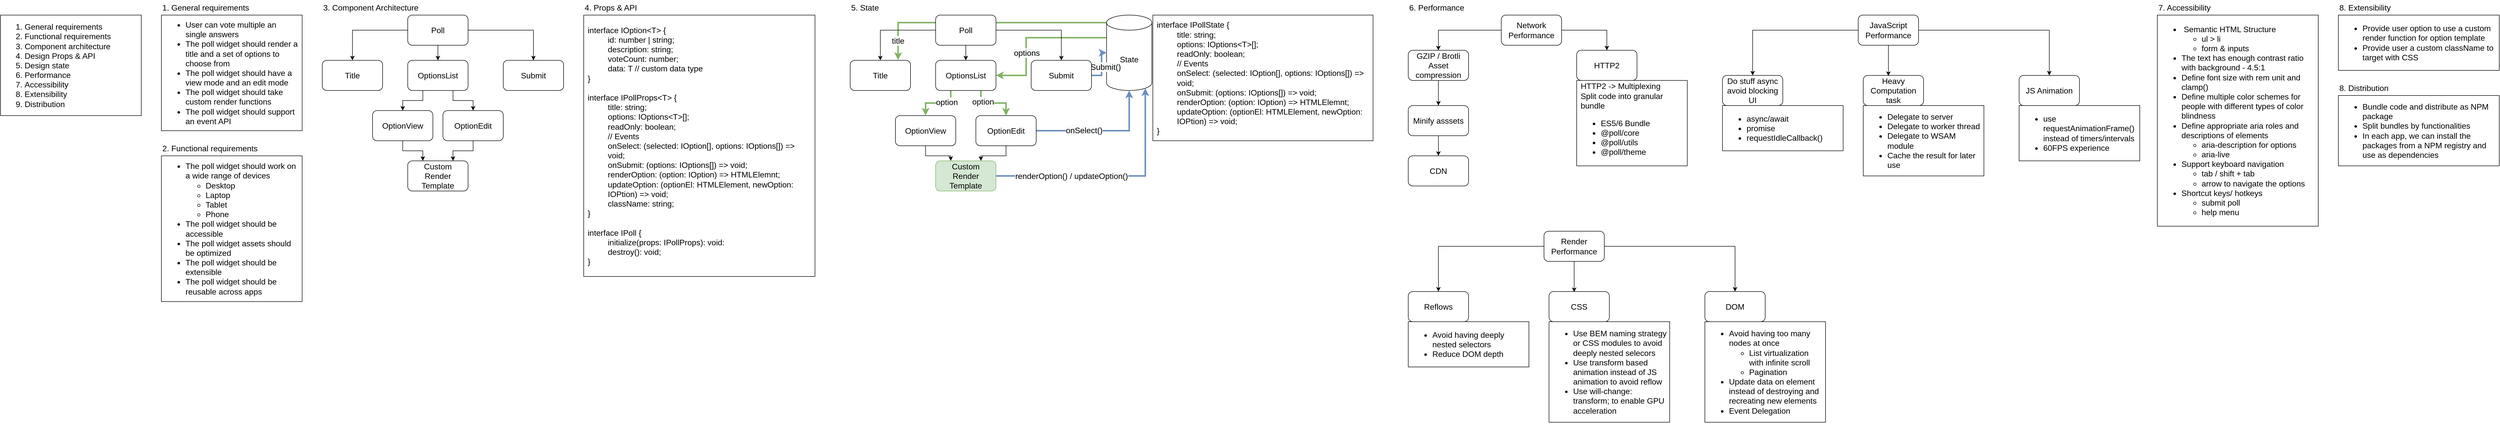 <mxfile version="17.4.4" type="device"><diagram id="PBJTSZXWgF_PM7YY_W1W" name="Page-1"><mxGraphModel dx="1275" dy="1084" grid="1" gridSize="10" guides="1" tooltips="1" connect="1" arrows="1" fold="1" page="1" pageScale="1" pageWidth="850" pageHeight="1100" math="0" shadow="0"><root><mxCell id="0"/><mxCell id="1" parent="0"/><mxCell id="9Xt5HVmwZbEDInVpU6zi-1" value="&amp;nbsp; &amp;nbsp;&amp;nbsp;" style="text;html=1;strokeColor=none;fillColor=none;align=left;verticalAlign=middle;whiteSpace=wrap;rounded=0;fontSize=16;" vertex="1" parent="1"><mxGeometry x="40" y="10" width="280" height="30" as="geometry"/></mxCell><mxCell id="9Xt5HVmwZbEDInVpU6zi-2" value="&lt;ol&gt;&lt;li&gt;&lt;font style=&quot;font-size: 16px&quot;&gt;General requirements&lt;/font&gt;&lt;/li&gt;&lt;li&gt;Functional requirements&lt;/li&gt;&lt;li&gt;Component architecture&lt;/li&gt;&lt;li&gt;Design Props &amp;amp; API&lt;/li&gt;&lt;li&gt;Design state&lt;/li&gt;&lt;li&gt;Performance&lt;/li&gt;&lt;li&gt;Accessibility&lt;/li&gt;&lt;li&gt;Extensibility&lt;/li&gt;&lt;li&gt;Distribution&lt;/li&gt;&lt;/ol&gt;" style="rounded=0;whiteSpace=wrap;html=1;align=left;spacing=8;fontSize=16;strokeWidth=1;" vertex="1" parent="1"><mxGeometry x="40" y="40" width="280" height="200" as="geometry"/></mxCell><mxCell id="9Xt5HVmwZbEDInVpU6zi-3" value="1. General requirements" style="text;html=1;strokeColor=none;fillColor=none;align=left;verticalAlign=middle;whiteSpace=wrap;rounded=0;fontSize=16;" vertex="1" parent="1"><mxGeometry x="360" y="10" width="280" height="30" as="geometry"/></mxCell><mxCell id="9Xt5HVmwZbEDInVpU6zi-4" value="&lt;ul&gt;&lt;li&gt;User can vote multiple an single answers&lt;/li&gt;&lt;li&gt;The poll widget should render a title and a set of options to choose from&lt;/li&gt;&lt;li&gt;The poll widget should have a view mode and an edit mode&lt;/li&gt;&lt;li&gt;The poll widget should take custom render functions&lt;/li&gt;&lt;li&gt;The poll widget should support an event API&lt;/li&gt;&lt;/ul&gt;" style="rounded=0;whiteSpace=wrap;html=1;align=left;spacing=8;fontSize=16;strokeWidth=1;" vertex="1" parent="1"><mxGeometry x="360" y="40" width="280" height="230" as="geometry"/></mxCell><mxCell id="9Xt5HVmwZbEDInVpU6zi-5" value="2. Functional requirements" style="text;html=1;strokeColor=none;fillColor=none;align=left;verticalAlign=middle;whiteSpace=wrap;rounded=0;fontSize=16;" vertex="1" parent="1"><mxGeometry x="360" y="290" width="280" height="30" as="geometry"/></mxCell><mxCell id="9Xt5HVmwZbEDInVpU6zi-6" value="&lt;ul&gt;&lt;li&gt;The poll widget should work on a wide range of devices&lt;/li&gt;&lt;ul&gt;&lt;li&gt;Desktop&lt;/li&gt;&lt;li&gt;Laptop&lt;/li&gt;&lt;li&gt;Tablet&lt;/li&gt;&lt;li&gt;Phone&lt;/li&gt;&lt;/ul&gt;&lt;li&gt;The poll widget should be accessible&lt;/li&gt;&lt;li&gt;The poll widget assets should be optimized&lt;/li&gt;&lt;li&gt;The poll widget should be extensible&lt;/li&gt;&lt;li&gt;The poll widget should be reusable across apps&lt;/li&gt;&lt;/ul&gt;" style="rounded=0;whiteSpace=wrap;html=1;align=left;spacing=8;fontSize=16;strokeWidth=1;" vertex="1" parent="1"><mxGeometry x="360" y="320" width="280" height="290" as="geometry"/></mxCell><mxCell id="9Xt5HVmwZbEDInVpU6zi-8" value="3. Component Architecture" style="text;html=1;strokeColor=none;fillColor=none;align=left;verticalAlign=middle;whiteSpace=wrap;rounded=0;fontSize=16;" vertex="1" parent="1"><mxGeometry x="680" y="10" width="280" height="30" as="geometry"/></mxCell><mxCell id="9Xt5HVmwZbEDInVpU6zi-20" value="4. Props &amp;amp; API" style="text;html=1;strokeColor=none;fillColor=none;align=left;verticalAlign=middle;whiteSpace=wrap;rounded=0;fontSize=16;" vertex="1" parent="1"><mxGeometry x="1200" y="10" width="280" height="30" as="geometry"/></mxCell><mxCell id="9Xt5HVmwZbEDInVpU6zi-21" value="&lt;div&gt;interface IOption&amp;lt;T&amp;gt; {&lt;/div&gt;&lt;blockquote style=&quot;margin: 0 0 0 40px ; border: none ; padding: 0px&quot;&gt;&lt;div&gt;id: number | string;&lt;/div&gt;&lt;div&gt;description: string;&lt;/div&gt;&lt;div&gt;voteCount: number;&lt;/div&gt;&lt;div&gt;data: T // custom data type&lt;/div&gt;&lt;/blockquote&gt;&lt;div&gt;}&lt;/div&gt;&lt;div&gt;&lt;br&gt;&lt;/div&gt;&lt;div&gt;interface IPollProps&amp;lt;T&amp;gt; {&lt;/div&gt;&lt;blockquote style=&quot;margin: 0 0 0 40px ; border: none ; padding: 0px&quot;&gt;&lt;div&gt;title: string;&lt;/div&gt;&lt;div&gt;options: IOptions&amp;lt;T&amp;gt;[];&lt;/div&gt;&lt;div&gt;readOnly: boolean;&lt;/div&gt;&lt;div&gt;// Events&lt;/div&gt;&lt;div&gt;onSelect: (selected: IOption[], options: IOptions[]) =&amp;gt; void;&lt;/div&gt;&lt;div&gt;onSubmit: (options: IOptions[]) =&amp;gt; void;&lt;/div&gt;&lt;div&gt;renderOption: (option: IOption) =&amp;gt; HTMLElemnt;&lt;/div&gt;&lt;div&gt;updateOption: (optionEl: HTMLElement, newOption: IOPtion) =&amp;gt; void;&lt;/div&gt;&lt;div&gt;className: string;&lt;/div&gt;&lt;/blockquote&gt;&lt;div&gt;}&lt;/div&gt;&lt;div&gt;&lt;br&gt;&lt;/div&gt;&lt;div&gt;interface IPoll {&lt;/div&gt;&lt;blockquote style=&quot;margin: 0 0 0 40px ; border: none ; padding: 0px&quot;&gt;&lt;div&gt;initialize(props: IPollProps): void:&lt;/div&gt;&lt;div&gt;destroy(): void;&lt;/div&gt;&lt;/blockquote&gt;&lt;div&gt;}&lt;/div&gt;" style="rounded=0;whiteSpace=wrap;html=1;align=left;spacing=8;fontSize=16;strokeWidth=1;" vertex="1" parent="1"><mxGeometry x="1200" y="40" width="460" height="520" as="geometry"/></mxCell><mxCell id="9Xt5HVmwZbEDInVpU6zi-35" value="5. State" style="text;html=1;strokeColor=none;fillColor=none;align=left;verticalAlign=middle;whiteSpace=wrap;rounded=0;fontSize=16;" vertex="1" parent="1"><mxGeometry x="1730" y="10" width="280" height="30" as="geometry"/></mxCell><mxCell id="9Xt5HVmwZbEDInVpU6zi-39" style="edgeStyle=orthogonalEdgeStyle;rounded=0;orthogonalLoop=1;jettySize=auto;html=1;exitX=0;exitY=0;exitDx=0;exitDy=45;exitPerimeter=0;entryX=1;entryY=0.5;entryDx=0;entryDy=0;fontSize=16;strokeWidth=3;fillColor=#d5e8d4;strokeColor=#82b366;" edge="1" parent="1" source="9Xt5HVmwZbEDInVpU6zi-37" target="9Xt5HVmwZbEDInVpU6zi-27"><mxGeometry relative="1" as="geometry"><Array as="points"><mxPoint x="2080" y="85"/><mxPoint x="2080" y="160"/></Array></mxGeometry></mxCell><mxCell id="9Xt5HVmwZbEDInVpU6zi-40" value="&lt;span style=&quot;text-align: left ; background-color: rgb(248 , 249 , 250)&quot;&gt;options&lt;/span&gt;" style="edgeLabel;html=1;align=center;verticalAlign=middle;resizable=0;points=[];fontSize=16;" vertex="1" connectable="0" parent="9Xt5HVmwZbEDInVpU6zi-39"><mxGeometry x="0.288" y="1" relative="1" as="geometry"><mxPoint as="offset"/></mxGeometry></mxCell><mxCell id="9Xt5HVmwZbEDInVpU6zi-44" style="edgeStyle=orthogonalEdgeStyle;rounded=0;orthogonalLoop=1;jettySize=auto;html=1;exitX=0;exitY=0;exitDx=0;exitDy=15;exitPerimeter=0;entryX=0.794;entryY=-0.011;entryDx=0;entryDy=0;entryPerimeter=0;fontSize=16;strokeWidth=3;fillColor=#d5e8d4;strokeColor=#82b366;" edge="1" parent="1" source="9Xt5HVmwZbEDInVpU6zi-37" target="9Xt5HVmwZbEDInVpU6zi-25"><mxGeometry relative="1" as="geometry"/></mxCell><mxCell id="9Xt5HVmwZbEDInVpU6zi-45" value="title" style="edgeLabel;html=1;align=center;verticalAlign=middle;resizable=0;points=[];fontSize=16;" vertex="1" connectable="0" parent="9Xt5HVmwZbEDInVpU6zi-44"><mxGeometry x="0.817" y="-1" relative="1" as="geometry"><mxPoint y="6" as="offset"/></mxGeometry></mxCell><mxCell id="9Xt5HVmwZbEDInVpU6zi-37" value="State" style="shape=cylinder3;whiteSpace=wrap;html=1;boundedLbl=1;backgroundOutline=1;size=15;fontSize=16;" vertex="1" parent="1"><mxGeometry x="2240" y="40" width="90" height="150" as="geometry"/></mxCell><mxCell id="9Xt5HVmwZbEDInVpU6zi-38" value="&lt;div&gt;interface IPollState {&lt;/div&gt;&lt;blockquote style=&quot;margin: 0 0 0 40px ; border: none ; padding: 0px&quot;&gt;&lt;div&gt;title: string;&lt;/div&gt;&lt;div&gt;options: IOptions&amp;lt;T&amp;gt;[];&lt;/div&gt;&lt;div&gt;readOnly: boolean;&lt;br&gt;&lt;/div&gt;&lt;div&gt;// Events&lt;/div&gt;&lt;div&gt;onSelect: (selected: IOption[], options: IOptions[]) =&amp;gt; void;&lt;/div&gt;&lt;div&gt;onSubmit: (options: IOptions[]) =&amp;gt; void;&lt;/div&gt;&lt;div&gt;renderOption: (option: IOption) =&amp;gt; HTMLElemnt;&lt;/div&gt;&lt;div&gt;updateOption: (optionEl: HTMLElement, newOption: IOPtion) =&amp;gt; void;&lt;/div&gt;&lt;/blockquote&gt;&lt;div&gt;}&lt;/div&gt;" style="rounded=0;whiteSpace=wrap;html=1;fontSize=16;spacing=8;align=left;" vertex="1" parent="1"><mxGeometry x="2332" y="40" width="438" height="250" as="geometry"/></mxCell><mxCell id="9Xt5HVmwZbEDInVpU6zi-42" style="edgeStyle=orthogonalEdgeStyle;rounded=0;orthogonalLoop=1;jettySize=auto;html=1;exitX=1;exitY=0.5;exitDx=0;exitDy=0;entryX=0.855;entryY=1;entryDx=0;entryDy=-4.35;entryPerimeter=0;fontSize=16;strokeWidth=3;fillColor=#dae8fc;strokeColor=#6c8ebf;" edge="1" parent="1" source="9Xt5HVmwZbEDInVpU6zi-31" target="9Xt5HVmwZbEDInVpU6zi-37"><mxGeometry relative="1" as="geometry"/></mxCell><mxCell id="9Xt5HVmwZbEDInVpU6zi-43" value="renderOption() / updateOption()" style="edgeLabel;html=1;align=center;verticalAlign=middle;resizable=0;points=[];fontSize=16;" vertex="1" connectable="0" parent="9Xt5HVmwZbEDInVpU6zi-42"><mxGeometry x="-0.858" relative="1" as="geometry"><mxPoint x="116" as="offset"/></mxGeometry></mxCell><mxCell id="9Xt5HVmwZbEDInVpU6zi-46" style="edgeStyle=orthogonalEdgeStyle;rounded=0;orthogonalLoop=1;jettySize=auto;html=1;fontSize=16;strokeWidth=3;fillColor=#dae8fc;strokeColor=#6c8ebf;exitX=1;exitY=0.5;exitDx=0;exitDy=0;" edge="1" parent="1" source="9Xt5HVmwZbEDInVpU6zi-103" target="9Xt5HVmwZbEDInVpU6zi-37"><mxGeometry relative="1" as="geometry"><mxPoint x="2150" y="270" as="sourcePoint"/></mxGeometry></mxCell><mxCell id="9Xt5HVmwZbEDInVpU6zi-47" value="&lt;span style=&quot;text-align: left ; background-color: rgb(248 , 249 , 250)&quot;&gt;onSelect()&lt;/span&gt;" style="edgeLabel;html=1;align=center;verticalAlign=middle;resizable=0;points=[];fontSize=16;" vertex="1" connectable="0" parent="9Xt5HVmwZbEDInVpU6zi-46"><mxGeometry x="-0.282" y="1" relative="1" as="geometry"><mxPoint as="offset"/></mxGeometry></mxCell><mxCell id="9Xt5HVmwZbEDInVpU6zi-48" style="edgeStyle=orthogonalEdgeStyle;rounded=0;orthogonalLoop=1;jettySize=auto;html=1;exitX=1;exitY=0.5;exitDx=0;exitDy=0;fontSize=16;strokeWidth=3;fillColor=#dae8fc;strokeColor=#6c8ebf;" edge="1" parent="1" source="9Xt5HVmwZbEDInVpU6zi-33" target="9Xt5HVmwZbEDInVpU6zi-37"><mxGeometry relative="1" as="geometry"/></mxCell><mxCell id="9Xt5HVmwZbEDInVpU6zi-49" value="&lt;span style=&quot;text-align: left ; background-color: rgb(248 , 249 , 250)&quot;&gt;onSubmit()&lt;/span&gt;" style="edgeLabel;html=1;align=center;verticalAlign=middle;resizable=0;points=[];fontSize=16;" vertex="1" connectable="0" parent="9Xt5HVmwZbEDInVpU6zi-48"><mxGeometry x="0.003" y="1" relative="1" as="geometry"><mxPoint as="offset"/></mxGeometry></mxCell><mxCell id="9Xt5HVmwZbEDInVpU6zi-50" value="6. Performance" style="text;html=1;strokeColor=none;fillColor=none;align=left;verticalAlign=middle;whiteSpace=wrap;rounded=0;fontSize=16;" vertex="1" parent="1"><mxGeometry x="2840" y="10" width="280" height="30" as="geometry"/></mxCell><mxCell id="9Xt5HVmwZbEDInVpU6zi-56" style="edgeStyle=orthogonalEdgeStyle;rounded=0;orthogonalLoop=1;jettySize=auto;html=1;exitX=0;exitY=0.5;exitDx=0;exitDy=0;entryX=0.5;entryY=0;entryDx=0;entryDy=0;fontSize=16;strokeWidth=1;" edge="1" parent="1" source="9Xt5HVmwZbEDInVpU6zi-51" target="9Xt5HVmwZbEDInVpU6zi-53"><mxGeometry relative="1" as="geometry"/></mxCell><mxCell id="9Xt5HVmwZbEDInVpU6zi-61" style="edgeStyle=orthogonalEdgeStyle;rounded=0;orthogonalLoop=1;jettySize=auto;html=1;exitX=1;exitY=0.5;exitDx=0;exitDy=0;entryX=0.5;entryY=0;entryDx=0;entryDy=0;fontSize=16;strokeWidth=1;" edge="1" parent="1" source="9Xt5HVmwZbEDInVpU6zi-51" target="9Xt5HVmwZbEDInVpU6zi-57"><mxGeometry relative="1" as="geometry"/></mxCell><mxCell id="9Xt5HVmwZbEDInVpU6zi-51" value="Network&lt;br&gt;Performance" style="rounded=1;whiteSpace=wrap;html=1;fontSize=16;" vertex="1" parent="1"><mxGeometry x="3025" y="40" width="120" height="60" as="geometry"/></mxCell><mxCell id="9Xt5HVmwZbEDInVpU6zi-55" value="" style="edgeStyle=orthogonalEdgeStyle;rounded=0;orthogonalLoop=1;jettySize=auto;html=1;fontSize=16;strokeWidth=1;" edge="1" parent="1" source="9Xt5HVmwZbEDInVpU6zi-53" target="9Xt5HVmwZbEDInVpU6zi-54"><mxGeometry relative="1" as="geometry"/></mxCell><mxCell id="9Xt5HVmwZbEDInVpU6zi-53" value="GZIP / Brotli&lt;br&gt;Asset compression" style="rounded=1;whiteSpace=wrap;html=1;fontSize=16;" vertex="1" parent="1"><mxGeometry x="2840" y="110" width="120" height="60" as="geometry"/></mxCell><mxCell id="9Xt5HVmwZbEDInVpU6zi-79" value="" style="edgeStyle=orthogonalEdgeStyle;rounded=0;orthogonalLoop=1;jettySize=auto;html=1;fontSize=16;strokeWidth=1;" edge="1" parent="1" source="9Xt5HVmwZbEDInVpU6zi-54" target="9Xt5HVmwZbEDInVpU6zi-78"><mxGeometry relative="1" as="geometry"/></mxCell><mxCell id="9Xt5HVmwZbEDInVpU6zi-54" value="Minify asssets" style="whiteSpace=wrap;html=1;fontSize=16;rounded=1;" vertex="1" parent="1"><mxGeometry x="2840" y="220" width="120" height="60" as="geometry"/></mxCell><mxCell id="9Xt5HVmwZbEDInVpU6zi-57" value="HTTP2" style="rounded=1;whiteSpace=wrap;html=1;fontSize=16;" vertex="1" parent="1"><mxGeometry x="3175" y="110" width="120" height="60" as="geometry"/></mxCell><mxCell id="9Xt5HVmwZbEDInVpU6zi-60" value="&lt;div&gt;HTTP2 -&amp;gt; Multiplexing&lt;/div&gt;&lt;div&gt;Split code into granular bundle&lt;/div&gt;&lt;div&gt;&lt;ul&gt;&lt;li&gt;ES5/6 Bundle&lt;/li&gt;&lt;li&gt;@poll/core&lt;/li&gt;&lt;li&gt;@poll/utils&lt;/li&gt;&lt;li&gt;@poll/theme&lt;/li&gt;&lt;/ul&gt;&lt;/div&gt;" style="rounded=0;whiteSpace=wrap;html=1;align=left;spacing=8;fontSize=16;strokeWidth=1;" vertex="1" parent="1"><mxGeometry x="3175" y="170" width="220" height="170" as="geometry"/></mxCell><mxCell id="9Xt5HVmwZbEDInVpU6zi-64" value="" style="edgeStyle=orthogonalEdgeStyle;rounded=0;orthogonalLoop=1;jettySize=auto;html=1;fontSize=16;strokeWidth=1;" edge="1" parent="1" source="9Xt5HVmwZbEDInVpU6zi-62" target="9Xt5HVmwZbEDInVpU6zi-63"><mxGeometry relative="1" as="geometry"/></mxCell><mxCell id="9Xt5HVmwZbEDInVpU6zi-74" style="edgeStyle=orthogonalEdgeStyle;rounded=0;orthogonalLoop=1;jettySize=auto;html=1;exitX=0.5;exitY=1;exitDx=0;exitDy=0;entryX=0.417;entryY=0.017;entryDx=0;entryDy=0;entryPerimeter=0;fontSize=16;strokeWidth=1;" edge="1" parent="1" source="9Xt5HVmwZbEDInVpU6zi-62" target="9Xt5HVmwZbEDInVpU6zi-71"><mxGeometry relative="1" as="geometry"/></mxCell><mxCell id="9Xt5HVmwZbEDInVpU6zi-77" style="edgeStyle=orthogonalEdgeStyle;rounded=0;orthogonalLoop=1;jettySize=auto;html=1;exitX=1;exitY=0.5;exitDx=0;exitDy=0;fontSize=16;strokeWidth=1;" edge="1" parent="1" source="9Xt5HVmwZbEDInVpU6zi-62" target="9Xt5HVmwZbEDInVpU6zi-75"><mxGeometry relative="1" as="geometry"/></mxCell><mxCell id="9Xt5HVmwZbEDInVpU6zi-62" value="Render&lt;br&gt;Performance" style="rounded=1;whiteSpace=wrap;html=1;fontSize=16;" vertex="1" parent="1"><mxGeometry x="3110" y="470" width="120" height="60" as="geometry"/></mxCell><mxCell id="9Xt5HVmwZbEDInVpU6zi-63" value="Reflows" style="whiteSpace=wrap;html=1;fontSize=16;rounded=1;" vertex="1" parent="1"><mxGeometry x="2840" y="590" width="120" height="60" as="geometry"/></mxCell><mxCell id="9Xt5HVmwZbEDInVpU6zi-70" value="&lt;ul&gt;&lt;li&gt;Avoid having deeply nested selectors&lt;/li&gt;&lt;li&gt;Reduce DOM depth&lt;/li&gt;&lt;/ul&gt;" style="rounded=0;whiteSpace=wrap;html=1;align=left;spacing=8;fontSize=16;strokeWidth=1;" vertex="1" parent="1"><mxGeometry x="2840" y="650" width="240" height="90" as="geometry"/></mxCell><mxCell id="9Xt5HVmwZbEDInVpU6zi-71" value="CSS" style="whiteSpace=wrap;html=1;fontSize=16;rounded=1;" vertex="1" parent="1"><mxGeometry x="3120" y="590" width="120" height="60" as="geometry"/></mxCell><mxCell id="9Xt5HVmwZbEDInVpU6zi-72" value="&lt;ul&gt;&lt;li&gt;Use BEM naming strategy or CSS modules to avoid deeply nested selecors&lt;/li&gt;&lt;li&gt;Use transform based animation instead of JS animation to avoid reflow&lt;/li&gt;&lt;li&gt;Use will-change: transform; to enable GPU acceleration&lt;/li&gt;&lt;/ul&gt;" style="rounded=0;whiteSpace=wrap;html=1;align=left;spacing=8;fontSize=16;strokeWidth=1;" vertex="1" parent="1"><mxGeometry x="3120" y="650" width="240" height="200" as="geometry"/></mxCell><mxCell id="9Xt5HVmwZbEDInVpU6zi-75" value="DOM" style="whiteSpace=wrap;html=1;fontSize=16;rounded=1;" vertex="1" parent="1"><mxGeometry x="3430" y="590" width="120" height="60" as="geometry"/></mxCell><mxCell id="9Xt5HVmwZbEDInVpU6zi-76" value="&lt;ul&gt;&lt;li&gt;Avoid having too many nodes at once&lt;/li&gt;&lt;ul&gt;&lt;li&gt;List virtualization with infinite scroll&lt;/li&gt;&lt;li&gt;Pagination&lt;/li&gt;&lt;/ul&gt;&lt;li&gt;Update data on element instead of destroying and recreating new elements&lt;/li&gt;&lt;li&gt;Event Delegation&lt;/li&gt;&lt;/ul&gt;" style="rounded=0;whiteSpace=wrap;html=1;align=left;spacing=8;fontSize=16;strokeWidth=1;" vertex="1" parent="1"><mxGeometry x="3430" y="650" width="240" height="200" as="geometry"/></mxCell><mxCell id="9Xt5HVmwZbEDInVpU6zi-78" value="CDN" style="whiteSpace=wrap;html=1;fontSize=16;rounded=1;" vertex="1" parent="1"><mxGeometry x="2840" y="320" width="120" height="60" as="geometry"/></mxCell><mxCell id="9Xt5HVmwZbEDInVpU6zi-80" value="" style="edgeStyle=orthogonalEdgeStyle;rounded=0;orthogonalLoop=1;jettySize=auto;html=1;fontSize=16;strokeWidth=1;" edge="1" parent="1" source="9Xt5HVmwZbEDInVpU6zi-83" target="9Xt5HVmwZbEDInVpU6zi-84"><mxGeometry relative="1" as="geometry"/></mxCell><mxCell id="9Xt5HVmwZbEDInVpU6zi-81" style="edgeStyle=orthogonalEdgeStyle;rounded=0;orthogonalLoop=1;jettySize=auto;html=1;exitX=0.5;exitY=1;exitDx=0;exitDy=0;entryX=0.417;entryY=0.017;entryDx=0;entryDy=0;entryPerimeter=0;fontSize=16;strokeWidth=1;" edge="1" parent="1" source="9Xt5HVmwZbEDInVpU6zi-83" target="9Xt5HVmwZbEDInVpU6zi-86"><mxGeometry relative="1" as="geometry"/></mxCell><mxCell id="9Xt5HVmwZbEDInVpU6zi-82" style="edgeStyle=orthogonalEdgeStyle;rounded=0;orthogonalLoop=1;jettySize=auto;html=1;exitX=1;exitY=0.5;exitDx=0;exitDy=0;fontSize=16;strokeWidth=1;" edge="1" parent="1" source="9Xt5HVmwZbEDInVpU6zi-83" target="9Xt5HVmwZbEDInVpU6zi-88"><mxGeometry relative="1" as="geometry"/></mxCell><mxCell id="9Xt5HVmwZbEDInVpU6zi-83" value="JavaScript&lt;br&gt;Performance" style="rounded=1;whiteSpace=wrap;html=1;fontSize=16;" vertex="1" parent="1"><mxGeometry x="3735" y="40" width="120" height="60" as="geometry"/></mxCell><mxCell id="9Xt5HVmwZbEDInVpU6zi-84" value="Do stuff async&lt;br&gt;avoid blocking UI" style="whiteSpace=wrap;html=1;fontSize=16;rounded=1;" vertex="1" parent="1"><mxGeometry x="3465" y="160" width="120" height="60" as="geometry"/></mxCell><mxCell id="9Xt5HVmwZbEDInVpU6zi-85" value="&lt;ul&gt;&lt;li&gt;async/await&lt;/li&gt;&lt;li&gt;promise&lt;/li&gt;&lt;li&gt;requestIdleCallback()&lt;/li&gt;&lt;/ul&gt;" style="rounded=0;whiteSpace=wrap;html=1;align=left;spacing=8;fontSize=16;strokeWidth=1;" vertex="1" parent="1"><mxGeometry x="3465" y="220" width="240" height="90" as="geometry"/></mxCell><mxCell id="9Xt5HVmwZbEDInVpU6zi-86" value="Heavy Computation task" style="whiteSpace=wrap;html=1;fontSize=16;rounded=1;" vertex="1" parent="1"><mxGeometry x="3745" y="160" width="120" height="60" as="geometry"/></mxCell><mxCell id="9Xt5HVmwZbEDInVpU6zi-87" value="&lt;ul&gt;&lt;li&gt;Delegate to server&lt;/li&gt;&lt;li&gt;Delegate to worker thread&lt;/li&gt;&lt;li&gt;Delegate to WSAM module&lt;/li&gt;&lt;li&gt;Cache the result for later use&lt;/li&gt;&lt;/ul&gt;" style="rounded=0;whiteSpace=wrap;html=1;align=left;spacing=8;fontSize=16;strokeWidth=1;" vertex="1" parent="1"><mxGeometry x="3745" y="220" width="240" height="140" as="geometry"/></mxCell><mxCell id="9Xt5HVmwZbEDInVpU6zi-88" value="JS Animation" style="whiteSpace=wrap;html=1;fontSize=16;rounded=1;" vertex="1" parent="1"><mxGeometry x="4055" y="160" width="120" height="60" as="geometry"/></mxCell><mxCell id="9Xt5HVmwZbEDInVpU6zi-89" value="&lt;ul&gt;&lt;li&gt;use requestAnimationFrame() instead of timers/intervals&lt;/li&gt;&lt;li&gt;60FPS experience&lt;/li&gt;&lt;/ul&gt;" style="rounded=0;whiteSpace=wrap;html=1;align=left;spacing=8;fontSize=16;strokeWidth=1;" vertex="1" parent="1"><mxGeometry x="4055" y="220" width="240" height="110" as="geometry"/></mxCell><mxCell id="9Xt5HVmwZbEDInVpU6zi-90" value="7. Accessibility" style="text;html=1;strokeColor=none;fillColor=none;align=left;verticalAlign=middle;whiteSpace=wrap;rounded=0;fontSize=16;" vertex="1" parent="1"><mxGeometry x="4330" y="10" width="280" height="30" as="geometry"/></mxCell><mxCell id="9Xt5HVmwZbEDInVpU6zi-91" value="&lt;ul&gt;&lt;li&gt;&lt;font style=&quot;font-size: 16px&quot;&gt;&amp;nbsp;Semantic HTML Structure&lt;/font&gt;&lt;/li&gt;&lt;ul&gt;&lt;li&gt;&lt;font style=&quot;font-size: 16px&quot;&gt;ul &amp;gt; li&lt;/font&gt;&lt;/li&gt;&lt;li&gt;&lt;font style=&quot;font-size: 16px&quot;&gt;form &amp;amp; inputs&lt;/font&gt;&lt;/li&gt;&lt;/ul&gt;&lt;li&gt;The text has enough contrast ratio with background - 4.5:1&lt;/li&gt;&lt;li&gt;Define font size with rem unit and clamp()&lt;/li&gt;&lt;li&gt;Define multiple color schemes for people with different types of color blindness&lt;/li&gt;&lt;li&gt;Define appropriate aria roles and descriptions of elements&lt;/li&gt;&lt;ul&gt;&lt;li&gt;aria-description for options&lt;/li&gt;&lt;li&gt;aria-live&lt;/li&gt;&lt;/ul&gt;&lt;li&gt;Support keyboard navigation&lt;/li&gt;&lt;ul&gt;&lt;li&gt;tab / shift + tab&lt;/li&gt;&lt;li&gt;arrow to navigate the options&lt;/li&gt;&lt;/ul&gt;&lt;li&gt;&lt;span&gt;Shortcut keys/ hotkeys&lt;/span&gt;&lt;/li&gt;&lt;ul&gt;&lt;li&gt;submit poll&lt;/li&gt;&lt;li&gt;help menu&amp;nbsp;&amp;nbsp;&lt;/li&gt;&lt;/ul&gt;&lt;/ul&gt;" style="rounded=0;whiteSpace=wrap;html=1;align=left;spacing=8;fontSize=16;strokeWidth=1;" vertex="1" parent="1"><mxGeometry x="4330" y="40" width="320" height="420" as="geometry"/></mxCell><mxCell id="9Xt5HVmwZbEDInVpU6zi-92" value="8. Extensibility" style="text;html=1;strokeColor=none;fillColor=none;align=left;verticalAlign=middle;whiteSpace=wrap;rounded=0;fontSize=16;" vertex="1" parent="1"><mxGeometry x="4690" y="10" width="280" height="30" as="geometry"/></mxCell><mxCell id="9Xt5HVmwZbEDInVpU6zi-93" value="&lt;ul&gt;&lt;li&gt;Provide user option to use a custom render function for option template&lt;/li&gt;&lt;li&gt;Provide user a custom className to target with CSS&lt;/li&gt;&lt;/ul&gt;" style="rounded=0;whiteSpace=wrap;html=1;align=left;spacing=8;fontSize=16;strokeWidth=1;" vertex="1" parent="1"><mxGeometry x="4690" y="40" width="320" height="110" as="geometry"/></mxCell><mxCell id="9Xt5HVmwZbEDInVpU6zi-94" value="8. Distribution" style="text;html=1;strokeColor=none;fillColor=none;align=left;verticalAlign=middle;whiteSpace=wrap;rounded=0;fontSize=16;" vertex="1" parent="1"><mxGeometry x="4690" y="170" width="280" height="30" as="geometry"/></mxCell><mxCell id="9Xt5HVmwZbEDInVpU6zi-95" value="&lt;ul&gt;&lt;li&gt;Bundle code and distribute as NPM package&lt;/li&gt;&lt;li&gt;Split bundles by functionalities&lt;/li&gt;&lt;li&gt;In each app, we can install the packages from a NPM registry and use as dependencies&lt;/li&gt;&lt;/ul&gt;" style="rounded=0;whiteSpace=wrap;html=1;align=left;spacing=8;fontSize=16;strokeWidth=1;" vertex="1" parent="1"><mxGeometry x="4690" y="200" width="320" height="140" as="geometry"/></mxCell><mxCell id="9Xt5HVmwZbEDInVpU6zi-9" value="&lt;font style=&quot;font-size: 16px;&quot;&gt;Poll&lt;/font&gt;" style="rounded=1;whiteSpace=wrap;html=1;fontSize=16;" vertex="1" parent="1"><mxGeometry x="850" y="40" width="120" height="60" as="geometry"/></mxCell><mxCell id="9Xt5HVmwZbEDInVpU6zi-10" value="&lt;font style=&quot;font-size: 16px;&quot;&gt;Title&lt;/font&gt;" style="whiteSpace=wrap;html=1;rounded=1;fontSize=16;" vertex="1" parent="1"><mxGeometry x="680" y="130" width="120" height="60" as="geometry"/></mxCell><mxCell id="9Xt5HVmwZbEDInVpU6zi-11" value="" style="edgeStyle=orthogonalEdgeStyle;rounded=0;orthogonalLoop=1;jettySize=auto;html=1;fontSize=16;" edge="1" parent="1" source="9Xt5HVmwZbEDInVpU6zi-9" target="9Xt5HVmwZbEDInVpU6zi-10"><mxGeometry relative="1" as="geometry"/></mxCell><mxCell id="9Xt5HVmwZbEDInVpU6zi-97" style="edgeStyle=orthogonalEdgeStyle;rounded=0;orthogonalLoop=1;jettySize=auto;html=1;exitX=0.25;exitY=1;exitDx=0;exitDy=0;entryX=0.5;entryY=0;entryDx=0;entryDy=0;fontSize=16;strokeWidth=1;" edge="1" parent="1" source="9Xt5HVmwZbEDInVpU6zi-12" target="9Xt5HVmwZbEDInVpU6zi-14"><mxGeometry relative="1" as="geometry"/></mxCell><mxCell id="9Xt5HVmwZbEDInVpU6zi-98" style="edgeStyle=orthogonalEdgeStyle;rounded=0;orthogonalLoop=1;jettySize=auto;html=1;exitX=0.75;exitY=1;exitDx=0;exitDy=0;entryX=0.5;entryY=0;entryDx=0;entryDy=0;fontSize=16;strokeWidth=1;" edge="1" parent="1" source="9Xt5HVmwZbEDInVpU6zi-12" target="9Xt5HVmwZbEDInVpU6zi-96"><mxGeometry relative="1" as="geometry"/></mxCell><mxCell id="9Xt5HVmwZbEDInVpU6zi-12" value="OptionsList" style="whiteSpace=wrap;html=1;rounded=1;fontSize=16;" vertex="1" parent="1"><mxGeometry x="850" y="130" width="120" height="60" as="geometry"/></mxCell><mxCell id="9Xt5HVmwZbEDInVpU6zi-13" value="" style="edgeStyle=orthogonalEdgeStyle;rounded=0;orthogonalLoop=1;jettySize=auto;html=1;fontSize=16;" edge="1" parent="1" source="9Xt5HVmwZbEDInVpU6zi-9" target="9Xt5HVmwZbEDInVpU6zi-12"><mxGeometry relative="1" as="geometry"/></mxCell><mxCell id="9Xt5HVmwZbEDInVpU6zi-100" style="edgeStyle=orthogonalEdgeStyle;rounded=0;orthogonalLoop=1;jettySize=auto;html=1;exitX=0.5;exitY=1;exitDx=0;exitDy=0;entryX=0.25;entryY=0;entryDx=0;entryDy=0;fontSize=16;strokeWidth=1;" edge="1" parent="1" source="9Xt5HVmwZbEDInVpU6zi-14" target="9Xt5HVmwZbEDInVpU6zi-16"><mxGeometry relative="1" as="geometry"/></mxCell><mxCell id="9Xt5HVmwZbEDInVpU6zi-14" value="OptionView" style="whiteSpace=wrap;html=1;rounded=1;fontSize=16;" vertex="1" parent="1"><mxGeometry x="780" y="230" width="120" height="60" as="geometry"/></mxCell><mxCell id="9Xt5HVmwZbEDInVpU6zi-16" value="Custom&lt;br style=&quot;font-size: 16px;&quot;&gt;Render&lt;br style=&quot;font-size: 16px;&quot;&gt;Template" style="whiteSpace=wrap;html=1;rounded=1;fontSize=16;" vertex="1" parent="1"><mxGeometry x="850" y="330" width="120" height="60" as="geometry"/></mxCell><mxCell id="9Xt5HVmwZbEDInVpU6zi-18" value="&lt;font style=&quot;font-size: 16px;&quot;&gt;Submit&lt;/font&gt;" style="whiteSpace=wrap;html=1;rounded=1;fontSize=16;" vertex="1" parent="1"><mxGeometry x="1040" y="130" width="120" height="60" as="geometry"/></mxCell><mxCell id="9Xt5HVmwZbEDInVpU6zi-19" style="edgeStyle=orthogonalEdgeStyle;rounded=0;orthogonalLoop=1;jettySize=auto;html=1;exitX=1;exitY=0.5;exitDx=0;exitDy=0;entryX=0.5;entryY=0;entryDx=0;entryDy=0;fontSize=16;" edge="1" parent="1" source="9Xt5HVmwZbEDInVpU6zi-9" target="9Xt5HVmwZbEDInVpU6zi-18"><mxGeometry relative="1" as="geometry"/></mxCell><mxCell id="9Xt5HVmwZbEDInVpU6zi-101" style="edgeStyle=orthogonalEdgeStyle;rounded=0;orthogonalLoop=1;jettySize=auto;html=1;exitX=0.5;exitY=1;exitDx=0;exitDy=0;entryX=0.75;entryY=0;entryDx=0;entryDy=0;fontSize=16;strokeWidth=1;" edge="1" parent="1" source="9Xt5HVmwZbEDInVpU6zi-96" target="9Xt5HVmwZbEDInVpU6zi-16"><mxGeometry relative="1" as="geometry"/></mxCell><mxCell id="9Xt5HVmwZbEDInVpU6zi-96" value="OptionEdit" style="whiteSpace=wrap;html=1;rounded=1;fontSize=16;" vertex="1" parent="1"><mxGeometry x="920" y="230" width="120" height="60" as="geometry"/></mxCell><mxCell id="9Xt5HVmwZbEDInVpU6zi-109" style="edgeStyle=orthogonalEdgeStyle;rounded=0;orthogonalLoop=1;jettySize=auto;html=1;exitX=0.5;exitY=1;exitDx=0;exitDy=0;entryX=0.25;entryY=0;entryDx=0;entryDy=0;fontSize=16;strokeWidth=1;" edge="1" parent="1" source="9Xt5HVmwZbEDInVpU6zi-102" target="9Xt5HVmwZbEDInVpU6zi-31"><mxGeometry relative="1" as="geometry"/></mxCell><mxCell id="9Xt5HVmwZbEDInVpU6zi-102" value="OptionView" style="whiteSpace=wrap;html=1;rounded=1;fontSize=16;" vertex="1" parent="1"><mxGeometry x="1820" y="240" width="120" height="60" as="geometry"/></mxCell><mxCell id="9Xt5HVmwZbEDInVpU6zi-108" style="edgeStyle=orthogonalEdgeStyle;rounded=0;orthogonalLoop=1;jettySize=auto;html=1;exitX=0.5;exitY=1;exitDx=0;exitDy=0;entryX=0.75;entryY=0;entryDx=0;entryDy=0;fontSize=16;strokeWidth=1;" edge="1" parent="1" source="9Xt5HVmwZbEDInVpU6zi-103" target="9Xt5HVmwZbEDInVpU6zi-31"><mxGeometry relative="1" as="geometry"/></mxCell><mxCell id="9Xt5HVmwZbEDInVpU6zi-103" value="OptionEdit" style="whiteSpace=wrap;html=1;rounded=1;fontSize=16;" vertex="1" parent="1"><mxGeometry x="1980" y="240" width="120" height="60" as="geometry"/></mxCell><mxCell id="9Xt5HVmwZbEDInVpU6zi-24" value="&lt;font style=&quot;font-size: 16px;&quot;&gt;Poll&lt;/font&gt;" style="rounded=1;whiteSpace=wrap;html=1;fontSize=16;" vertex="1" parent="1"><mxGeometry x="1900" y="40" width="120" height="60" as="geometry"/></mxCell><mxCell id="9Xt5HVmwZbEDInVpU6zi-25" value="&lt;font style=&quot;font-size: 16px;&quot;&gt;Title&lt;/font&gt;" style="whiteSpace=wrap;html=1;rounded=1;fontSize=16;" vertex="1" parent="1"><mxGeometry x="1730" y="130" width="120" height="60" as="geometry"/></mxCell><mxCell id="9Xt5HVmwZbEDInVpU6zi-26" value="" style="edgeStyle=orthogonalEdgeStyle;rounded=0;orthogonalLoop=1;jettySize=auto;html=1;fontSize=16;" edge="1" parent="1" source="9Xt5HVmwZbEDInVpU6zi-24" target="9Xt5HVmwZbEDInVpU6zi-25"><mxGeometry relative="1" as="geometry"/></mxCell><mxCell id="9Xt5HVmwZbEDInVpU6zi-106" style="edgeStyle=orthogonalEdgeStyle;rounded=0;orthogonalLoop=1;jettySize=auto;html=1;exitX=0.75;exitY=1;exitDx=0;exitDy=0;entryX=0.5;entryY=0;entryDx=0;entryDy=0;fontSize=16;strokeWidth=3;fillColor=#d5e8d4;strokeColor=#82b366;" edge="1" parent="1" source="9Xt5HVmwZbEDInVpU6zi-27" target="9Xt5HVmwZbEDInVpU6zi-103"><mxGeometry relative="1" as="geometry"/></mxCell><mxCell id="9Xt5HVmwZbEDInVpU6zi-111" value="option" style="edgeLabel;html=1;align=center;verticalAlign=middle;resizable=0;points=[];fontSize=16;" vertex="1" connectable="0" parent="9Xt5HVmwZbEDInVpU6zi-106"><mxGeometry x="-0.616" relative="1" as="geometry"><mxPoint x="4" y="3" as="offset"/></mxGeometry></mxCell><mxCell id="9Xt5HVmwZbEDInVpU6zi-107" style="edgeStyle=orthogonalEdgeStyle;rounded=0;orthogonalLoop=1;jettySize=auto;html=1;exitX=0.25;exitY=1;exitDx=0;exitDy=0;entryX=0.5;entryY=0;entryDx=0;entryDy=0;fontSize=16;strokeWidth=3;fillColor=#d5e8d4;strokeColor=#82b366;" edge="1" parent="1" source="9Xt5HVmwZbEDInVpU6zi-27" target="9Xt5HVmwZbEDInVpU6zi-102"><mxGeometry relative="1" as="geometry"/></mxCell><mxCell id="9Xt5HVmwZbEDInVpU6zi-110" value="option" style="edgeLabel;html=1;align=center;verticalAlign=middle;resizable=0;points=[];fontSize=16;" vertex="1" connectable="0" parent="9Xt5HVmwZbEDInVpU6zi-107"><mxGeometry x="-0.343" y="-2" relative="1" as="geometry"><mxPoint as="offset"/></mxGeometry></mxCell><mxCell id="9Xt5HVmwZbEDInVpU6zi-27" value="OptionsList" style="whiteSpace=wrap;html=1;rounded=1;fontSize=16;" vertex="1" parent="1"><mxGeometry x="1900" y="130" width="120" height="60" as="geometry"/></mxCell><mxCell id="9Xt5HVmwZbEDInVpU6zi-28" value="" style="edgeStyle=orthogonalEdgeStyle;rounded=0;orthogonalLoop=1;jettySize=auto;html=1;fontSize=16;" edge="1" parent="1" source="9Xt5HVmwZbEDInVpU6zi-24" target="9Xt5HVmwZbEDInVpU6zi-27"><mxGeometry relative="1" as="geometry"/></mxCell><mxCell id="9Xt5HVmwZbEDInVpU6zi-31" value="Custom&lt;br style=&quot;font-size: 16px;&quot;&gt;Render&lt;br style=&quot;font-size: 16px;&quot;&gt;Template" style="whiteSpace=wrap;html=1;rounded=1;fontSize=16;fillColor=#d5e8d4;strokeColor=#82b366;" vertex="1" parent="1"><mxGeometry x="1900" y="330" width="120" height="60" as="geometry"/></mxCell><mxCell id="9Xt5HVmwZbEDInVpU6zi-33" value="&lt;font style=&quot;font-size: 16px;&quot;&gt;Submit&lt;/font&gt;" style="whiteSpace=wrap;html=1;rounded=1;fontSize=16;" vertex="1" parent="1"><mxGeometry x="2090" y="130" width="120" height="60" as="geometry"/></mxCell><mxCell id="9Xt5HVmwZbEDInVpU6zi-34" style="edgeStyle=orthogonalEdgeStyle;rounded=0;orthogonalLoop=1;jettySize=auto;html=1;exitX=1;exitY=0.5;exitDx=0;exitDy=0;entryX=0.5;entryY=0;entryDx=0;entryDy=0;fontSize=16;" edge="1" parent="1" source="9Xt5HVmwZbEDInVpU6zi-24" target="9Xt5HVmwZbEDInVpU6zi-33"><mxGeometry relative="1" as="geometry"/></mxCell></root></mxGraphModel></diagram></mxfile>